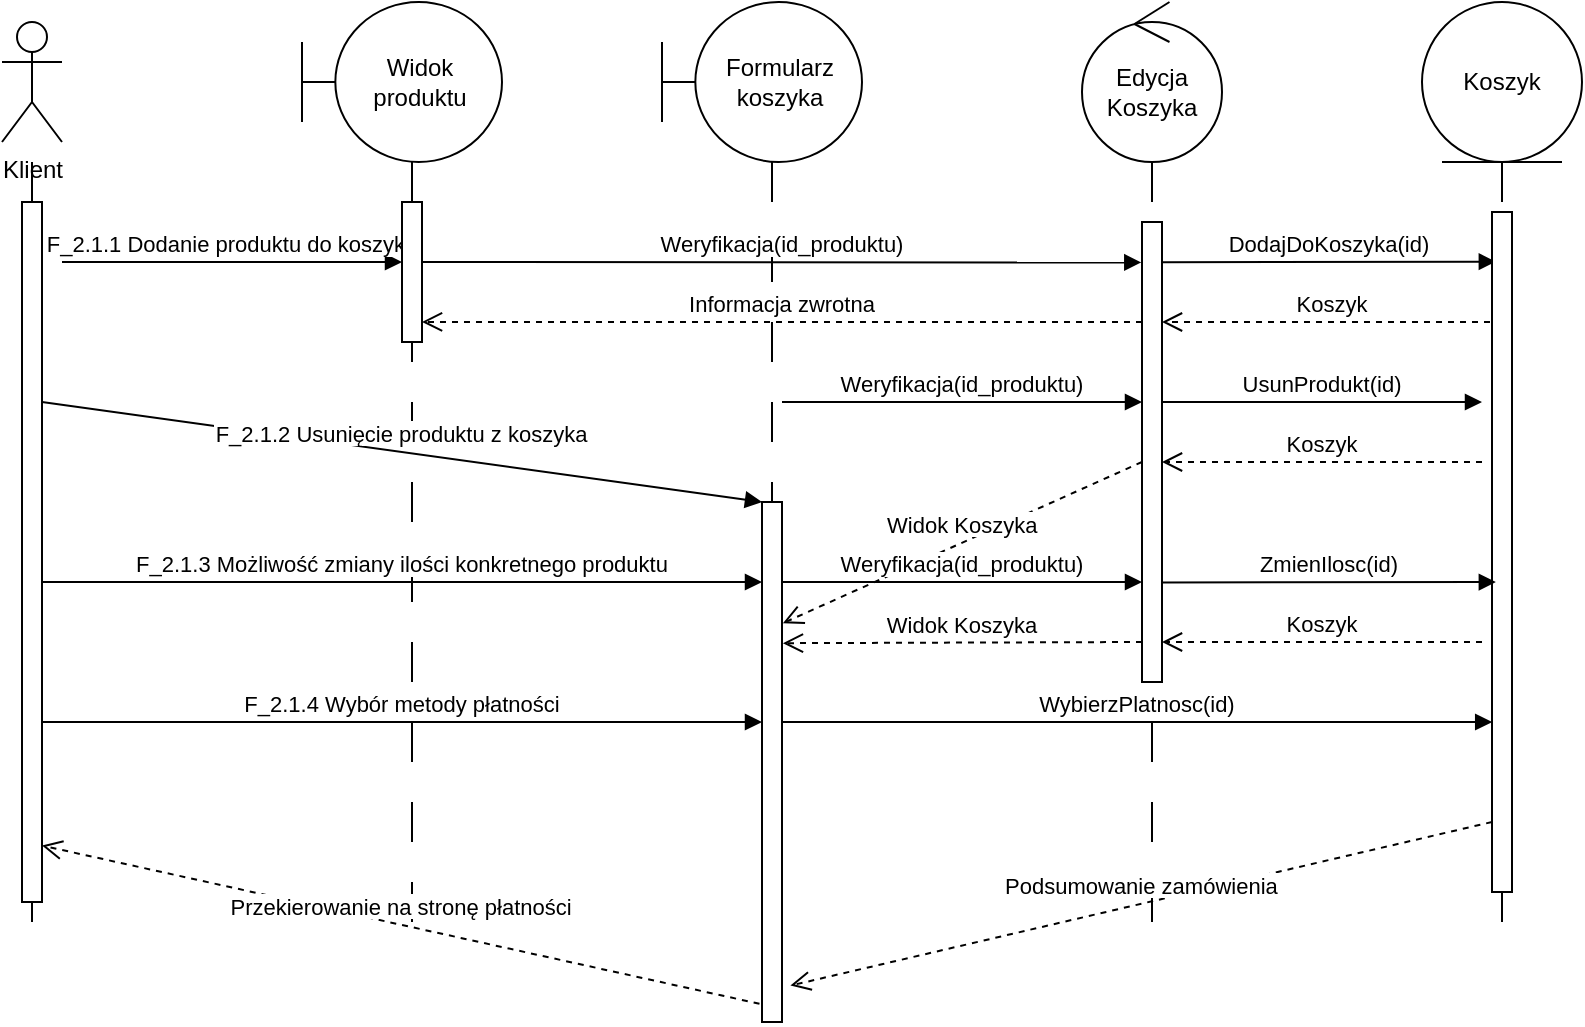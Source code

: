 <mxfile version="14.0.1" type="device"><diagram id="kgpKYQtTHZ0yAKxKKP6v" name="Page-1"><mxGraphModel dx="1056" dy="506" grid="1" gridSize="10" guides="1" tooltips="1" connect="1" arrows="1" fold="1" page="1" pageScale="1" pageWidth="850" pageHeight="1100" math="0" shadow="0"><root><mxCell id="0"/><mxCell id="1" parent="0"/><mxCell id="3nuBFxr9cyL0pnOWT2aG-7" value="Koszyk" style="verticalAlign=bottom;endArrow=open;dashed=1;endSize=8;exitX=0;exitY=0.95;shadow=0;strokeWidth=1;" parent="1" edge="1"><mxGeometry relative="1" as="geometry"><mxPoint x="600" y="210.0" as="targetPoint"/><mxPoint x="770" y="210.0" as="sourcePoint"/></mxGeometry></mxCell><mxCell id="3nuBFxr9cyL0pnOWT2aG-8" value="F_2.1.1 Dodanie produktu do koszyka" style="verticalAlign=bottom;endArrow=block;shadow=0;strokeWidth=1;" parent="1" edge="1"><mxGeometry relative="1" as="geometry"><mxPoint x="50" y="180" as="sourcePoint"/><mxPoint x="220" y="180" as="targetPoint"/></mxGeometry></mxCell><mxCell id="Ixh7vhfEvgk9leU9JbAB-1" value="Klient" style="shape=umlActor;verticalLabelPosition=bottom;verticalAlign=top;html=1;" parent="1" vertex="1"><mxGeometry x="20" y="60" width="30" height="60" as="geometry"/></mxCell><mxCell id="Ixh7vhfEvgk9leU9JbAB-6" value="" style="line;strokeWidth=1;direction=south;html=1;dashed=1;dashPattern=20 20;" parent="1" vertex="1"><mxGeometry x="30" y="130" width="10" height="390" as="geometry"/></mxCell><mxCell id="Ixh7vhfEvgk9leU9JbAB-10" value="Widok produktu" style="shape=umlBoundary;whiteSpace=wrap;html=1;" parent="1" vertex="1"><mxGeometry x="170" y="50" width="100" height="80" as="geometry"/></mxCell><mxCell id="Ixh7vhfEvgk9leU9JbAB-11" value="Formularz koszyka" style="shape=umlBoundary;whiteSpace=wrap;html=1;" parent="1" vertex="1"><mxGeometry x="350" y="50" width="100" height="80" as="geometry"/></mxCell><mxCell id="Ixh7vhfEvgk9leU9JbAB-13" value="Koszyk" style="ellipse;shape=umlEntity;whiteSpace=wrap;html=1;" parent="1" vertex="1"><mxGeometry x="730" y="50" width="80" height="80" as="geometry"/></mxCell><mxCell id="Ixh7vhfEvgk9leU9JbAB-14" value="Edycja Koszyka" style="ellipse;shape=umlControl;whiteSpace=wrap;html=1;" parent="1" vertex="1"><mxGeometry x="560" y="50" width="70" height="80" as="geometry"/></mxCell><mxCell id="Ixh7vhfEvgk9leU9JbAB-15" value="" style="line;strokeWidth=1;direction=south;html=1;dashed=1;dashPattern=20 20;" parent="1" vertex="1"><mxGeometry x="220" y="130" width="10" height="390" as="geometry"/></mxCell><mxCell id="Ixh7vhfEvgk9leU9JbAB-16" value="" style="line;strokeWidth=1;direction=south;html=1;dashed=1;dashPattern=20 20;" parent="1" vertex="1"><mxGeometry x="400" y="130" width="10" height="390" as="geometry"/></mxCell><mxCell id="Ixh7vhfEvgk9leU9JbAB-17" value="" style="line;strokeWidth=1;direction=south;html=1;dashed=1;dashPattern=20 20;" parent="1" vertex="1"><mxGeometry x="590" y="130" width="10" height="390" as="geometry"/></mxCell><mxCell id="Ixh7vhfEvgk9leU9JbAB-18" value="" style="line;strokeWidth=1;direction=south;html=1;dashed=1;dashPattern=20 20;" parent="1" vertex="1"><mxGeometry x="765" y="130" width="10" height="390" as="geometry"/></mxCell><mxCell id="Ixh7vhfEvgk9leU9JbAB-19" value="" style="html=1;points=[];perimeter=orthogonalPerimeter;" parent="1" vertex="1"><mxGeometry x="30" y="150" width="10" height="350" as="geometry"/></mxCell><mxCell id="Ixh7vhfEvgk9leU9JbAB-21" value="Weryfikacja(id_produktu)" style="verticalAlign=bottom;endArrow=block;shadow=0;strokeWidth=1;entryX=-0.036;entryY=0.088;entryDx=0;entryDy=0;entryPerimeter=0;" parent="1" target="Ixh7vhfEvgk9leU9JbAB-23" edge="1"><mxGeometry relative="1" as="geometry"><mxPoint x="230" y="180" as="sourcePoint"/><mxPoint x="400" y="180" as="targetPoint"/></mxGeometry></mxCell><mxCell id="Ixh7vhfEvgk9leU9JbAB-22" value="" style="html=1;points=[];perimeter=orthogonalPerimeter;" parent="1" vertex="1"><mxGeometry x="220" y="150" width="10" height="70" as="geometry"/></mxCell><mxCell id="Ixh7vhfEvgk9leU9JbAB-23" value="" style="html=1;points=[];perimeter=orthogonalPerimeter;" parent="1" vertex="1"><mxGeometry x="590" y="160" width="10" height="230" as="geometry"/></mxCell><mxCell id="Ixh7vhfEvgk9leU9JbAB-24" value="DodajDoKoszyka(id)" style="verticalAlign=bottom;endArrow=block;shadow=0;strokeWidth=1;entryX=0.192;entryY=0.073;entryDx=0;entryDy=0;entryPerimeter=0;" parent="1" target="Ixh7vhfEvgk9leU9JbAB-25" edge="1"><mxGeometry relative="1" as="geometry"><mxPoint x="600" y="180.08" as="sourcePoint"/><mxPoint x="770" y="180" as="targetPoint"/></mxGeometry></mxCell><mxCell id="Ixh7vhfEvgk9leU9JbAB-25" value="" style="html=1;points=[];perimeter=orthogonalPerimeter;" parent="1" vertex="1"><mxGeometry x="765" y="155" width="10" height="340" as="geometry"/></mxCell><mxCell id="Ixh7vhfEvgk9leU9JbAB-26" value="Informacja zwrotna" style="verticalAlign=bottom;endArrow=open;dashed=1;endSize=8;exitX=0;exitY=0.95;shadow=0;strokeWidth=1;entryX=1;entryY=0.857;entryDx=0;entryDy=0;entryPerimeter=0;" parent="1" target="Ixh7vhfEvgk9leU9JbAB-22" edge="1"><mxGeometry relative="1" as="geometry"><mxPoint x="420" y="210.0" as="targetPoint"/><mxPoint x="590" y="210.0" as="sourcePoint"/></mxGeometry></mxCell><mxCell id="Ixh7vhfEvgk9leU9JbAB-27" value="F_2.1.2 Usunięcie produktu z koszyka" style="verticalAlign=bottom;endArrow=block;shadow=0;strokeWidth=1;" parent="1" target="Ixh7vhfEvgk9leU9JbAB-28" edge="1"><mxGeometry relative="1" as="geometry"><mxPoint x="40" y="250" as="sourcePoint"/><mxPoint x="390" y="250" as="targetPoint"/></mxGeometry></mxCell><mxCell id="Ixh7vhfEvgk9leU9JbAB-28" value="" style="html=1;points=[];perimeter=orthogonalPerimeter;" parent="1" vertex="1"><mxGeometry x="400" y="300" width="10" height="260" as="geometry"/></mxCell><mxCell id="Ixh7vhfEvgk9leU9JbAB-29" value="Weryfikacja(id_produktu)" style="verticalAlign=bottom;endArrow=block;shadow=0;strokeWidth=1;" parent="1" edge="1"><mxGeometry relative="1" as="geometry"><mxPoint x="410" y="250" as="sourcePoint"/><mxPoint x="590" y="250" as="targetPoint"/></mxGeometry></mxCell><mxCell id="Ixh7vhfEvgk9leU9JbAB-30" value="UsunProdukt(id)" style="verticalAlign=bottom;endArrow=block;shadow=0;strokeWidth=1;" parent="1" edge="1"><mxGeometry relative="1" as="geometry"><mxPoint x="600" y="250" as="sourcePoint"/><mxPoint x="760" y="250" as="targetPoint"/></mxGeometry></mxCell><mxCell id="Ixh7vhfEvgk9leU9JbAB-31" value="Koszyk" style="verticalAlign=bottom;endArrow=open;dashed=1;endSize=8;shadow=0;strokeWidth=1;" parent="1" edge="1"><mxGeometry relative="1" as="geometry"><mxPoint x="600" y="280.0" as="targetPoint"/><mxPoint x="760" y="280" as="sourcePoint"/></mxGeometry></mxCell><mxCell id="Ixh7vhfEvgk9leU9JbAB-32" value="Widok Koszyka" style="verticalAlign=bottom;endArrow=open;dashed=1;endSize=8;shadow=0;strokeWidth=1;entryX=1.046;entryY=0.233;entryDx=0;entryDy=0;entryPerimeter=0;" parent="1" target="Ixh7vhfEvgk9leU9JbAB-28" edge="1"><mxGeometry relative="1" as="geometry"><mxPoint x="430" y="280.0" as="targetPoint"/><mxPoint x="590" y="280" as="sourcePoint"/></mxGeometry></mxCell><mxCell id="Ixh7vhfEvgk9leU9JbAB-33" value="F_2.1.3 Możliwość zmiany ilości konkretnego produktu" style="verticalAlign=bottom;endArrow=block;shadow=0;strokeWidth=1;" parent="1" edge="1"><mxGeometry relative="1" as="geometry"><mxPoint x="40" y="340" as="sourcePoint"/><mxPoint x="400" y="340" as="targetPoint"/></mxGeometry></mxCell><mxCell id="Ixh7vhfEvgk9leU9JbAB-34" value="Weryfikacja(id_produktu)" style="verticalAlign=bottom;endArrow=block;shadow=0;strokeWidth=1;" parent="1" edge="1"><mxGeometry relative="1" as="geometry"><mxPoint x="410" y="340" as="sourcePoint"/><mxPoint x="590" y="340" as="targetPoint"/></mxGeometry></mxCell><mxCell id="Ixh7vhfEvgk9leU9JbAB-35" value="ZmienIlosc(id)" style="verticalAlign=bottom;endArrow=block;shadow=0;strokeWidth=1;entryX=0.192;entryY=0.073;entryDx=0;entryDy=0;entryPerimeter=0;" parent="1" edge="1"><mxGeometry relative="1" as="geometry"><mxPoint x="600" y="340.26" as="sourcePoint"/><mxPoint x="766.92" y="340.0" as="targetPoint"/></mxGeometry></mxCell><mxCell id="Ixh7vhfEvgk9leU9JbAB-36" value="Koszyk" style="verticalAlign=bottom;endArrow=open;dashed=1;endSize=8;shadow=0;strokeWidth=1;" parent="1" edge="1"><mxGeometry relative="1" as="geometry"><mxPoint x="600" y="370.0" as="targetPoint"/><mxPoint x="760" y="370" as="sourcePoint"/></mxGeometry></mxCell><mxCell id="Ixh7vhfEvgk9leU9JbAB-37" value="Widok Koszyka" style="verticalAlign=bottom;endArrow=open;dashed=1;endSize=8;shadow=0;strokeWidth=1;entryX=1.046;entryY=0.233;entryDx=0;entryDy=0;entryPerimeter=0;" parent="1" edge="1"><mxGeometry relative="1" as="geometry"><mxPoint x="410.46" y="370.58" as="targetPoint"/><mxPoint x="590" y="370" as="sourcePoint"/></mxGeometry></mxCell><mxCell id="Ixh7vhfEvgk9leU9JbAB-38" value="F_2.1.4 Wybór metody płatności" style="verticalAlign=bottom;endArrow=block;shadow=0;strokeWidth=1;" parent="1" edge="1"><mxGeometry relative="1" as="geometry"><mxPoint x="40" y="410" as="sourcePoint"/><mxPoint x="400" y="410" as="targetPoint"/></mxGeometry></mxCell><mxCell id="Ixh7vhfEvgk9leU9JbAB-40" value="WybierzPlatnosc(id)" style="verticalAlign=bottom;endArrow=block;shadow=0;strokeWidth=1;entryX=0.01;entryY=0.75;entryDx=0;entryDy=0;entryPerimeter=0;" parent="1" target="Ixh7vhfEvgk9leU9JbAB-25" edge="1"><mxGeometry relative="1" as="geometry"><mxPoint x="410" y="410" as="sourcePoint"/><mxPoint x="590" y="410" as="targetPoint"/></mxGeometry></mxCell><mxCell id="Ixh7vhfEvgk9leU9JbAB-41" value="Podsumowanie zamówienia" style="verticalAlign=bottom;endArrow=open;dashed=1;endSize=8;shadow=0;strokeWidth=1;entryX=1.419;entryY=0.93;entryDx=0;entryDy=0;entryPerimeter=0;" parent="1" target="Ixh7vhfEvgk9leU9JbAB-28" edge="1"><mxGeometry relative="1" as="geometry"><mxPoint x="605" y="460.0" as="targetPoint"/><mxPoint x="765" y="460" as="sourcePoint"/></mxGeometry></mxCell><mxCell id="Ixh7vhfEvgk9leU9JbAB-42" value="Przekierowanie na stronę płatności" style="verticalAlign=bottom;endArrow=open;dashed=1;endSize=8;shadow=0;strokeWidth=1;entryX=1.419;entryY=0.93;entryDx=0;entryDy=0;entryPerimeter=0;exitX=-0.126;exitY=0.965;exitDx=0;exitDy=0;exitPerimeter=0;" parent="1" source="Ixh7vhfEvgk9leU9JbAB-28" edge="1"><mxGeometry relative="1" as="geometry"><mxPoint x="40.0" y="471.8" as="targetPoint"/><mxPoint x="390.81" y="470" as="sourcePoint"/></mxGeometry></mxCell></root></mxGraphModel></diagram></mxfile>